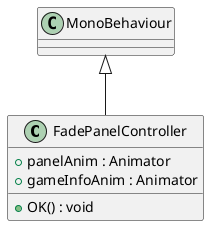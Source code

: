 @startuml
class FadePanelController {
    + panelAnim : Animator
    + gameInfoAnim : Animator
    + OK() : void
}
MonoBehaviour <|-- FadePanelController
@enduml
